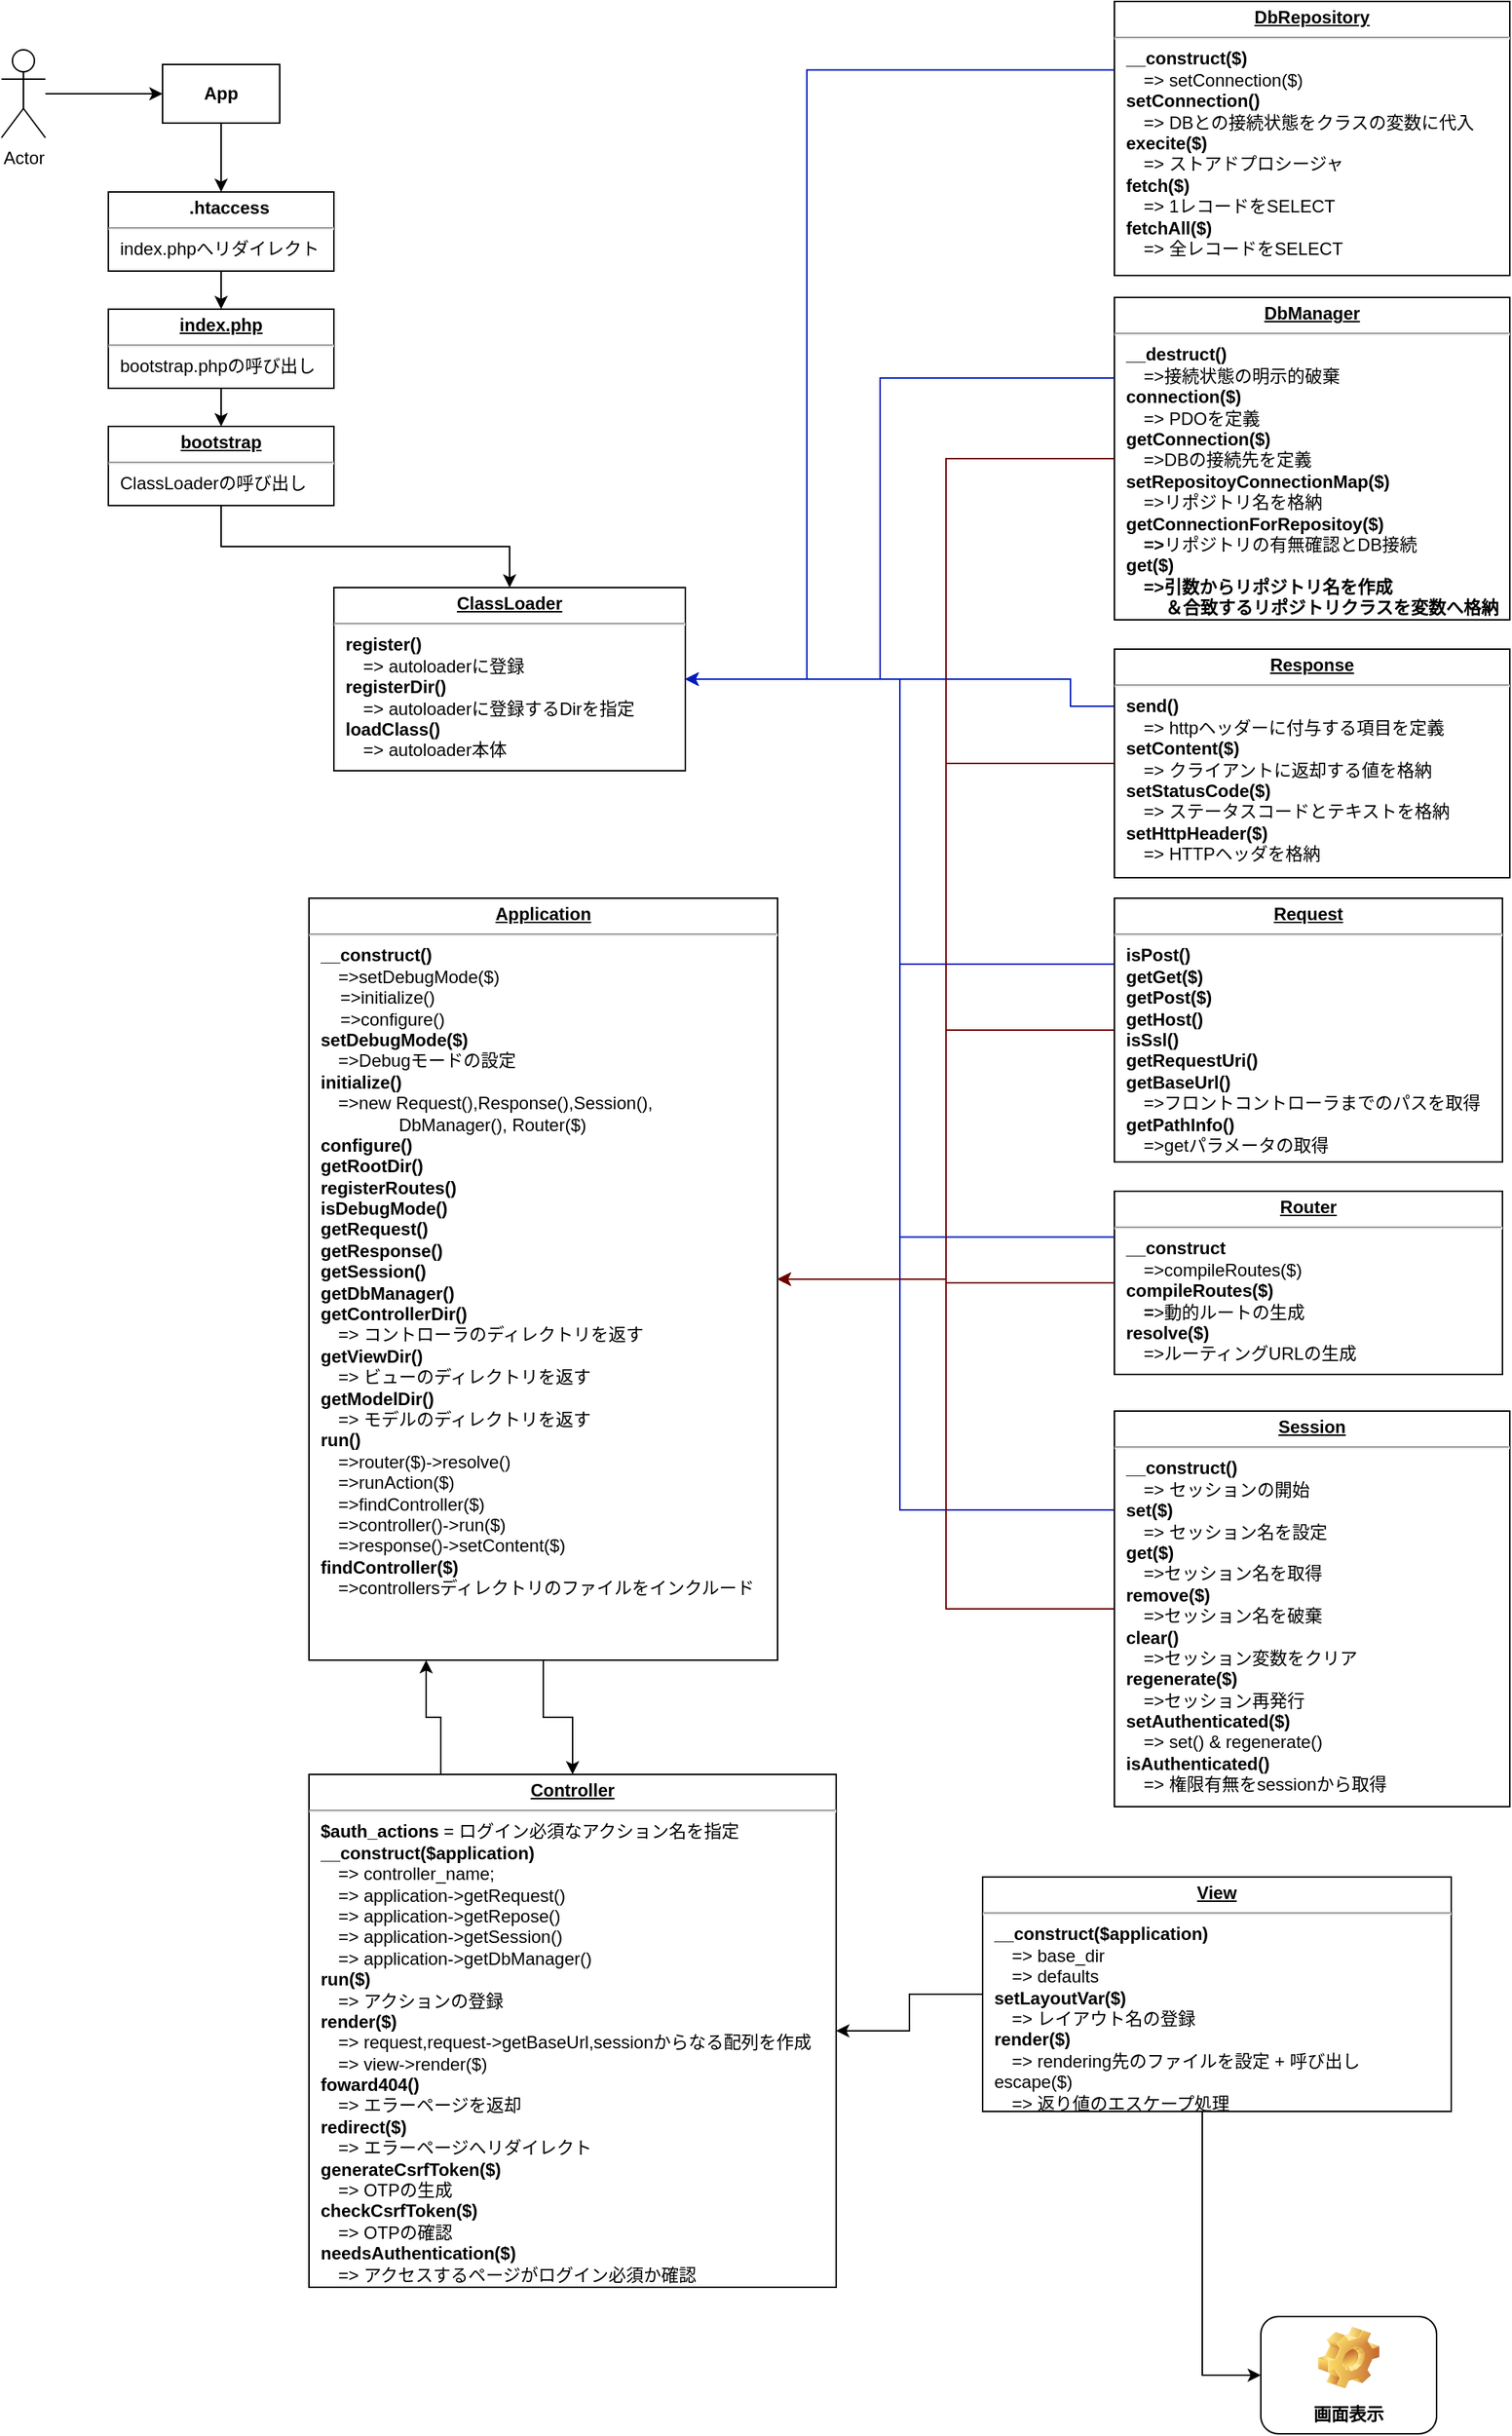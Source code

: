 <mxfile version="14.4.4" type="github">
  <diagram name="Page-1" id="a7904f86-f2b4-8e86-fa97-74104820619b">
    <mxGraphModel dx="1211" dy="517" grid="1" gridSize="10" guides="1" tooltips="1" connect="1" arrows="1" fold="1" page="1" pageScale="1" pageWidth="1100" pageHeight="850" background="#ffffff" math="0" shadow="0">
      <root>
        <mxCell id="0" />
        <mxCell id="1" parent="0" />
        <mxCell id="24794b860abc3c2d-1" value="&lt;p style=&quot;margin: 0px ; margin-top: 4px ; text-align: center ; text-decoration: underline&quot;&gt;&lt;b&gt;ClassLoader&lt;/b&gt;&lt;/p&gt;&lt;hr&gt;&lt;p style=&quot;margin: 0px ; margin-left: 8px&quot;&gt;&lt;b&gt;register()&lt;/b&gt;&lt;/p&gt;&lt;p style=&quot;margin: 0px ; margin-left: 8px&quot;&gt;　=&amp;gt; autoloaderに登録&lt;b&gt;&lt;br&gt;&lt;/b&gt;&lt;/p&gt;&lt;p style=&quot;margin: 0px ; margin-left: 8px&quot;&gt;&lt;b&gt;registerDir()&lt;/b&gt;&lt;/p&gt;&lt;p style=&quot;margin: 0px ; margin-left: 8px&quot;&gt;　=&amp;gt; autoloaderに登録するDirを指定&lt;b&gt;&lt;br&gt;&lt;/b&gt;&lt;/p&gt;&lt;p style=&quot;margin: 0px ; margin-left: 8px&quot;&gt;&lt;b&gt;loadClass()&lt;/b&gt;&lt;/p&gt;&lt;p style=&quot;margin: 0px ; margin-left: 8px&quot;&gt;　=&amp;gt; autoloader本体&lt;/p&gt;" style="verticalAlign=top;align=left;overflow=fill;fontSize=12;fontFamily=Helvetica;html=1;rounded=0;shadow=0;comic=0;labelBackgroundColor=none;strokeWidth=1" parent="1" vertex="1">
          <mxGeometry x="257" y="400" width="240" height="125" as="geometry" />
        </mxCell>
        <mxCell id="xoFM04C7dtVieeY3DU23-15" style="edgeStyle=orthogonalEdgeStyle;rounded=0;orthogonalLoop=1;jettySize=auto;html=1;exitX=0.5;exitY=1;exitDx=0;exitDy=0;entryX=0.5;entryY=0;entryDx=0;entryDy=0;" parent="1" source="xoFM04C7dtVieeY3DU23-2" target="24794b860abc3c2d-1" edge="1">
          <mxGeometry relative="1" as="geometry" />
        </mxCell>
        <mxCell id="xoFM04C7dtVieeY3DU23-2" value="&lt;p style=&quot;margin: 0px ; margin-top: 4px ; text-align: center ; text-decoration: underline&quot;&gt;&lt;b&gt;bootstrap&lt;/b&gt;&lt;/p&gt;&lt;hr&gt;&lt;p style=&quot;margin: 0px ; margin-left: 8px&quot;&gt;ClassLoaderの呼び出し&lt;br&gt;&lt;/p&gt;&lt;p style=&quot;margin: 0px ; margin-left: 8px&quot;&gt;&lt;br&gt;&lt;/p&gt;" style="verticalAlign=top;align=left;overflow=fill;fontSize=12;fontFamily=Helvetica;html=1;rounded=0;shadow=0;comic=0;labelBackgroundColor=none;strokeWidth=1" parent="1" vertex="1">
          <mxGeometry x="103" y="290" width="154" height="54" as="geometry" />
        </mxCell>
        <mxCell id="xoFM04C7dtVieeY3DU23-14" style="edgeStyle=orthogonalEdgeStyle;rounded=0;orthogonalLoop=1;jettySize=auto;html=1;exitX=0.5;exitY=1;exitDx=0;exitDy=0;" parent="1" source="xoFM04C7dtVieeY3DU23-4" target="xoFM04C7dtVieeY3DU23-2" edge="1">
          <mxGeometry relative="1" as="geometry" />
        </mxCell>
        <mxCell id="xoFM04C7dtVieeY3DU23-4" value="&lt;p style=&quot;margin: 0px ; margin-top: 4px ; text-align: center ; text-decoration: underline&quot;&gt;&lt;b&gt;index.php&lt;/b&gt;&lt;/p&gt;&lt;hr&gt;&lt;p style=&quot;margin: 0px ; margin-left: 8px&quot;&gt;bootstrap.phpの呼び出し&lt;br&gt;&lt;/p&gt;&lt;p style=&quot;margin: 0px ; margin-left: 8px&quot;&gt;&lt;br&gt;&lt;/p&gt;" style="verticalAlign=top;align=left;overflow=fill;fontSize=12;fontFamily=Helvetica;html=1;rounded=0;shadow=0;comic=0;labelBackgroundColor=none;strokeWidth=1" parent="1" vertex="1">
          <mxGeometry x="103" y="210" width="154" height="54" as="geometry" />
        </mxCell>
        <mxCell id="xoFM04C7dtVieeY3DU23-8" style="edgeStyle=orthogonalEdgeStyle;rounded=0;orthogonalLoop=1;jettySize=auto;html=1;entryX=0;entryY=0.5;entryDx=0;entryDy=0;" parent="1" source="xoFM04C7dtVieeY3DU23-5" target="xoFM04C7dtVieeY3DU23-7" edge="1">
          <mxGeometry relative="1" as="geometry" />
        </mxCell>
        <mxCell id="xoFM04C7dtVieeY3DU23-5" value="Actor" style="shape=umlActor;verticalLabelPosition=bottom;verticalAlign=top;html=1;outlineConnect=0;" parent="1" vertex="1">
          <mxGeometry x="30" y="33" width="30" height="60" as="geometry" />
        </mxCell>
        <mxCell id="xoFM04C7dtVieeY3DU23-10" style="edgeStyle=orthogonalEdgeStyle;rounded=0;orthogonalLoop=1;jettySize=auto;html=1;exitX=0.5;exitY=1;exitDx=0;exitDy=0;" parent="1" source="xoFM04C7dtVieeY3DU23-7" target="xoFM04C7dtVieeY3DU23-9" edge="1">
          <mxGeometry relative="1" as="geometry" />
        </mxCell>
        <mxCell id="xoFM04C7dtVieeY3DU23-7" value="App" style="rounded=0;whiteSpace=wrap;html=1;align=center;fontStyle=1" parent="1" vertex="1">
          <mxGeometry x="140" y="43" width="80" height="40" as="geometry" />
        </mxCell>
        <mxCell id="xoFM04C7dtVieeY3DU23-13" style="edgeStyle=orthogonalEdgeStyle;rounded=0;orthogonalLoop=1;jettySize=auto;html=1;exitX=0.5;exitY=1;exitDx=0;exitDy=0;entryX=0.5;entryY=0;entryDx=0;entryDy=0;" parent="1" source="xoFM04C7dtVieeY3DU23-9" target="xoFM04C7dtVieeY3DU23-4" edge="1">
          <mxGeometry relative="1" as="geometry" />
        </mxCell>
        <mxCell id="xoFM04C7dtVieeY3DU23-9" value="&lt;p style=&quot;margin: 0px ; margin-top: 4px ; text-align: center ; text-decoration: underline&quot;&gt;&lt;/p&gt;&lt;p style=&quot;text-align: center ; margin: 0px 0px 0px 8px&quot;&gt;&lt;b&gt;&amp;nbsp;.htaccess&lt;/b&gt;&lt;/p&gt;&lt;hr&gt;&lt;p style=&quot;margin: 0px ; margin-left: 8px&quot;&gt;index.phpへリダイレクト&lt;/p&gt;" style="verticalAlign=top;align=left;overflow=fill;fontSize=12;fontFamily=Helvetica;html=1;rounded=0;shadow=0;comic=0;labelBackgroundColor=none;strokeWidth=1" parent="1" vertex="1">
          <mxGeometry x="103" y="130" width="154" height="54" as="geometry" />
        </mxCell>
        <mxCell id="8G2PX4QyHmcsAktgX3Bo-18" style="edgeStyle=orthogonalEdgeStyle;rounded=0;orthogonalLoop=1;jettySize=auto;html=1;exitX=0;exitY=0.25;exitDx=0;exitDy=0;entryX=1;entryY=0.5;entryDx=0;entryDy=0;fillColor=#0050ef;strokeColor=#001DBC;" edge="1" parent="1" source="xoFM04C7dtVieeY3DU23-16" target="24794b860abc3c2d-1">
          <mxGeometry relative="1" as="geometry" />
        </mxCell>
        <mxCell id="8G2PX4QyHmcsAktgX3Bo-24" style="edgeStyle=orthogonalEdgeStyle;rounded=0;orthogonalLoop=1;jettySize=auto;html=1;exitX=0;exitY=0.5;exitDx=0;exitDy=0;fillColor=#a20025;strokeColor=#6F0000;" edge="1" parent="1" source="xoFM04C7dtVieeY3DU23-16" target="8G2PX4QyHmcsAktgX3Bo-12">
          <mxGeometry relative="1" as="geometry" />
        </mxCell>
        <mxCell id="xoFM04C7dtVieeY3DU23-16" value="&lt;p style=&quot;margin: 0px ; margin-top: 4px ; text-align: center ; text-decoration: underline&quot;&gt;&lt;b&gt;Request&lt;/b&gt;&lt;/p&gt;&lt;hr&gt;&lt;p style=&quot;margin: 0px ; margin-left: 8px&quot;&gt;&lt;b&gt;isPost()&lt;/b&gt;&lt;/p&gt;&lt;p style=&quot;margin: 0px ; margin-left: 8px&quot;&gt;&lt;b&gt;getGet($)&lt;/b&gt;&lt;/p&gt;&lt;p style=&quot;margin: 0px ; margin-left: 8px&quot;&gt;&lt;b&gt;getPost($)&lt;/b&gt;&lt;/p&gt;&lt;p style=&quot;margin: 0px ; margin-left: 8px&quot;&gt;&lt;b&gt;getHost()&lt;/b&gt;&lt;/p&gt;&lt;p style=&quot;margin: 0px ; margin-left: 8px&quot;&gt;&lt;b&gt;isSsl()&lt;/b&gt;&lt;/p&gt;&lt;p style=&quot;margin: 0px ; margin-left: 8px&quot;&gt;&lt;b&gt;getRequestUri()&lt;/b&gt;&lt;/p&gt;&lt;p style=&quot;margin: 0px ; margin-left: 8px&quot;&gt;&lt;b&gt;getBaseUrl()&lt;/b&gt;&lt;/p&gt;&lt;p style=&quot;margin: 0px ; margin-left: 8px&quot;&gt;　=&amp;gt;フロントコントローラまでのパスを取得&lt;/p&gt;&lt;p style=&quot;margin: 0px ; margin-left: 8px&quot;&gt;&lt;b&gt;getPathInfo()&lt;/b&gt;&lt;/p&gt;&lt;p style=&quot;margin: 0px ; margin-left: 8px&quot;&gt;&lt;b&gt;　&lt;/b&gt;=&amp;gt;getパラメータの取得&lt;/p&gt;" style="verticalAlign=top;align=left;overflow=fill;fontSize=12;fontFamily=Helvetica;html=1;rounded=0;shadow=0;comic=0;labelBackgroundColor=none;strokeWidth=1" parent="1" vertex="1">
          <mxGeometry x="790" y="612" width="265" height="180" as="geometry" />
        </mxCell>
        <mxCell id="8G2PX4QyHmcsAktgX3Bo-19" style="edgeStyle=orthogonalEdgeStyle;rounded=0;orthogonalLoop=1;jettySize=auto;html=1;exitX=0;exitY=0.25;exitDx=0;exitDy=0;entryX=1;entryY=0.5;entryDx=0;entryDy=0;fillColor=#0050ef;strokeColor=#001DBC;" edge="1" parent="1" source="xoFM04C7dtVieeY3DU23-17" target="24794b860abc3c2d-1">
          <mxGeometry relative="1" as="geometry" />
        </mxCell>
        <mxCell id="8G2PX4QyHmcsAktgX3Bo-25" style="edgeStyle=orthogonalEdgeStyle;rounded=0;orthogonalLoop=1;jettySize=auto;html=1;exitX=0;exitY=0.5;exitDx=0;exitDy=0;fillColor=#a20025;strokeColor=#6F0000;" edge="1" parent="1" source="xoFM04C7dtVieeY3DU23-17" target="8G2PX4QyHmcsAktgX3Bo-12">
          <mxGeometry relative="1" as="geometry" />
        </mxCell>
        <mxCell id="xoFM04C7dtVieeY3DU23-17" value="&lt;p style=&quot;margin: 0px ; margin-top: 4px ; text-align: center ; text-decoration: underline&quot;&gt;&lt;b&gt;Router&lt;/b&gt;&lt;/p&gt;&lt;hr&gt;&lt;p style=&quot;margin: 0px ; margin-left: 8px&quot;&gt;&lt;b&gt;__construct&lt;/b&gt;&lt;/p&gt;&lt;p style=&quot;margin: 0px ; margin-left: 8px&quot;&gt;&lt;b&gt;　&lt;/b&gt;=&amp;gt;compileRoutes($)&lt;/p&gt;&lt;p style=&quot;margin: 0px ; margin-left: 8px&quot;&gt;&lt;b&gt;compileRoutes($)&lt;/b&gt;&lt;/p&gt;&lt;p style=&quot;margin: 0px ; margin-left: 8px&quot;&gt;&lt;b&gt;　=&lt;/b&gt;&amp;gt;動的ルートの生成&lt;/p&gt;&lt;p style=&quot;margin: 0px ; margin-left: 8px&quot;&gt;&lt;b&gt;resolve($)&lt;/b&gt;&lt;/p&gt;&lt;p style=&quot;margin: 0px ; margin-left: 8px&quot;&gt;&lt;b&gt;　&lt;/b&gt;=&amp;gt;ルーティングURLの生成&lt;/p&gt;" style="verticalAlign=top;align=left;overflow=fill;fontSize=12;fontFamily=Helvetica;html=1;rounded=0;shadow=0;comic=0;labelBackgroundColor=none;strokeWidth=1" parent="1" vertex="1">
          <mxGeometry x="790" y="812" width="265" height="125" as="geometry" />
        </mxCell>
        <mxCell id="8G2PX4QyHmcsAktgX3Bo-17" style="edgeStyle=orthogonalEdgeStyle;rounded=0;orthogonalLoop=1;jettySize=auto;html=1;exitX=0;exitY=0.25;exitDx=0;exitDy=0;entryX=1;entryY=0.5;entryDx=0;entryDy=0;fillColor=#0050ef;strokeColor=#001DBC;" edge="1" parent="1" source="xoFM04C7dtVieeY3DU23-18" target="24794b860abc3c2d-1">
          <mxGeometry relative="1" as="geometry">
            <Array as="points">
              <mxPoint x="760" y="481" />
              <mxPoint x="760" y="462" />
            </Array>
          </mxGeometry>
        </mxCell>
        <mxCell id="8G2PX4QyHmcsAktgX3Bo-22" style="edgeStyle=orthogonalEdgeStyle;rounded=0;orthogonalLoop=1;jettySize=auto;html=1;exitX=0;exitY=0.5;exitDx=0;exitDy=0;entryX=1;entryY=0.5;entryDx=0;entryDy=0;fillColor=#a20025;strokeColor=#6F0000;" edge="1" parent="1" source="xoFM04C7dtVieeY3DU23-18" target="8G2PX4QyHmcsAktgX3Bo-12">
          <mxGeometry relative="1" as="geometry" />
        </mxCell>
        <mxCell id="xoFM04C7dtVieeY3DU23-18" value="&lt;p style=&quot;margin: 0px ; margin-top: 4px ; text-align: center ; text-decoration: underline&quot;&gt;&lt;b&gt;Response&lt;/b&gt;&lt;/p&gt;&lt;hr&gt;&lt;p style=&quot;margin: 0px ; margin-left: 8px&quot;&gt;&lt;b&gt;send()&lt;/b&gt;&lt;/p&gt;&lt;p style=&quot;margin: 0px ; margin-left: 8px&quot;&gt;&lt;b&gt;　&lt;/b&gt;=&amp;gt; httpヘッダーに付与する項目を定義&lt;/p&gt;&lt;p style=&quot;margin: 0px ; margin-left: 8px&quot;&gt;&lt;b&gt;setContent($)&lt;/b&gt;&lt;/p&gt;&lt;p style=&quot;margin: 0px ; margin-left: 8px&quot;&gt;&lt;b&gt;　&lt;/b&gt;=&amp;gt; クライアントに返却する値を格納&lt;/p&gt;&lt;p style=&quot;margin: 0px ; margin-left: 8px&quot;&gt;&lt;b&gt;setStatusCode($)&lt;/b&gt;&lt;/p&gt;&lt;p style=&quot;margin: 0px ; margin-left: 8px&quot;&gt;&lt;b&gt;　&lt;/b&gt;=&amp;gt; ステータスコードとテキストを格納&lt;/p&gt;&lt;p style=&quot;margin: 0px ; margin-left: 8px&quot;&gt;&lt;b&gt;setHttpHeader($)&lt;/b&gt;&lt;/p&gt;&lt;p style=&quot;margin: 0px ; margin-left: 8px&quot;&gt;&lt;b&gt;　&lt;/b&gt;=&amp;gt; HTTPヘッダを格納&lt;/p&gt;" style="verticalAlign=top;align=left;overflow=fill;fontSize=12;fontFamily=Helvetica;html=1;rounded=0;shadow=0;comic=0;labelBackgroundColor=none;strokeWidth=1" parent="1" vertex="1">
          <mxGeometry x="790" y="442" width="270" height="156" as="geometry" />
        </mxCell>
        <mxCell id="8G2PX4QyHmcsAktgX3Bo-16" style="edgeStyle=orthogonalEdgeStyle;rounded=0;orthogonalLoop=1;jettySize=auto;html=1;exitX=0;exitY=0.25;exitDx=0;exitDy=0;entryX=1;entryY=0.5;entryDx=0;entryDy=0;fillColor=#0050ef;strokeColor=#001DBC;" edge="1" parent="1" source="8G2PX4QyHmcsAktgX3Bo-1" target="24794b860abc3c2d-1">
          <mxGeometry relative="1" as="geometry">
            <Array as="points">
              <mxPoint x="630" y="257" />
              <mxPoint x="630" y="463" />
            </Array>
          </mxGeometry>
        </mxCell>
        <mxCell id="8G2PX4QyHmcsAktgX3Bo-28" style="edgeStyle=orthogonalEdgeStyle;rounded=0;orthogonalLoop=1;jettySize=auto;html=1;entryX=1;entryY=0.5;entryDx=0;entryDy=0;fillColor=#a20025;strokeColor=#6F0000;" edge="1" parent="1" source="8G2PX4QyHmcsAktgX3Bo-1" target="8G2PX4QyHmcsAktgX3Bo-12">
          <mxGeometry relative="1" as="geometry" />
        </mxCell>
        <mxCell id="8G2PX4QyHmcsAktgX3Bo-1" value="&lt;p style=&quot;margin: 0px ; margin-top: 4px ; text-align: center ; text-decoration: underline&quot;&gt;&lt;b&gt;DbManager&lt;/b&gt;&lt;/p&gt;&lt;hr&gt;&lt;p style=&quot;margin: 0px ; margin-left: 8px&quot;&gt;&lt;b&gt;__destruct()&lt;/b&gt;&lt;/p&gt;&lt;p style=&quot;margin: 0px ; margin-left: 8px&quot;&gt;　=&amp;gt;接続状態の明示的破棄&lt;/p&gt;&lt;p style=&quot;margin: 0px ; margin-left: 8px&quot;&gt;&lt;b&gt;connection($)&lt;/b&gt;&lt;/p&gt;&lt;p style=&quot;margin: 0px ; margin-left: 8px&quot;&gt;&lt;b&gt;　&lt;/b&gt;=&amp;gt; PDOを定義&lt;/p&gt;&lt;p style=&quot;margin: 0px ; margin-left: 8px&quot;&gt;&lt;b&gt;getConnection($)&lt;/b&gt;&lt;/p&gt;&lt;p style=&quot;margin: 0px ; margin-left: 8px&quot;&gt;&lt;b&gt;　&lt;/b&gt;=&amp;gt;DBの接続先を定義&lt;/p&gt;&lt;p style=&quot;margin: 0px ; margin-left: 8px&quot;&gt;&lt;b&gt;setRepositoyConnectionMap($)&lt;/b&gt;&lt;/p&gt;&lt;p style=&quot;margin: 0px ; margin-left: 8px&quot;&gt;&lt;b&gt;　&lt;/b&gt;=&amp;gt;リポジトリ名を格納&lt;/p&gt;&lt;p style=&quot;margin: 0px ; margin-left: 8px&quot;&gt;&lt;b&gt;getConnectionForRepositoy($)&lt;/b&gt;&lt;/p&gt;&lt;p style=&quot;margin: 0px ; margin-left: 8px&quot;&gt;&lt;b&gt;　=&amp;gt;&lt;/b&gt;リポジトリの有無確認とDB接続&lt;/p&gt;&lt;p style=&quot;margin: 0px ; margin-left: 8px&quot;&gt;&lt;b&gt;get($)&lt;/b&gt;&lt;/p&gt;&lt;p style=&quot;margin: 0px ; margin-left: 8px&quot;&gt;&lt;b&gt;　=&amp;gt;引数からリポジトリ名を作成&lt;/b&gt;&lt;/p&gt;&lt;p style=&quot;margin: 0px ; margin-left: 8px&quot;&gt;&lt;b&gt;&amp;nbsp; &amp;nbsp; &amp;nbsp; &amp;nbsp; ＆合致するリポジトリクラスを変数へ格納&lt;/b&gt;&lt;/p&gt;" style="verticalAlign=top;align=left;overflow=fill;fontSize=12;fontFamily=Helvetica;html=1;rounded=0;shadow=0;comic=0;labelBackgroundColor=none;strokeWidth=1" vertex="1" parent="1">
          <mxGeometry x="790" y="202" width="270" height="220" as="geometry" />
        </mxCell>
        <mxCell id="8G2PX4QyHmcsAktgX3Bo-14" style="edgeStyle=orthogonalEdgeStyle;rounded=0;orthogonalLoop=1;jettySize=auto;html=1;exitX=0;exitY=0.25;exitDx=0;exitDy=0;entryX=1;entryY=0.5;entryDx=0;entryDy=0;fillColor=#0050ef;strokeColor=#001DBC;" edge="1" parent="1" source="8G2PX4QyHmcsAktgX3Bo-4" target="24794b860abc3c2d-1">
          <mxGeometry relative="1" as="geometry">
            <Array as="points">
              <mxPoint x="580" y="47" />
              <mxPoint x="580" y="463" />
            </Array>
          </mxGeometry>
        </mxCell>
        <mxCell id="8G2PX4QyHmcsAktgX3Bo-4" value="&lt;p style=&quot;margin: 0px ; margin-top: 4px ; text-align: center ; text-decoration: underline&quot;&gt;&lt;b&gt;DbRepository&lt;/b&gt;&lt;/p&gt;&lt;hr&gt;&lt;p style=&quot;margin: 0px ; margin-left: 8px&quot;&gt;&lt;b&gt;__construct($)&lt;/b&gt;&lt;/p&gt;&lt;p style=&quot;margin: 0px ; margin-left: 8px&quot;&gt;　=&amp;gt; setConnection($)&lt;/p&gt;&lt;p style=&quot;margin: 0px ; margin-left: 8px&quot;&gt;&lt;b&gt;setConnection()&lt;/b&gt;&lt;/p&gt;&lt;p style=&quot;margin: 0px ; margin-left: 8px&quot;&gt;　=&amp;gt; DBとの接続状態をクラスの変数に代入&lt;/p&gt;&lt;p style=&quot;margin: 0px ; margin-left: 8px&quot;&gt;&lt;b&gt;execite($)&lt;/b&gt;&lt;/p&gt;&lt;p style=&quot;margin: 0px ; margin-left: 8px&quot;&gt;　=&amp;gt; ストアドプロシージャ&lt;/p&gt;&lt;p style=&quot;margin: 0px ; margin-left: 8px&quot;&gt;&lt;b&gt;fetch($)&lt;/b&gt;&lt;/p&gt;&lt;p style=&quot;margin: 0px ; margin-left: 8px&quot;&gt;　=&amp;gt; 1レコードをSELECT&lt;/p&gt;&lt;p style=&quot;margin: 0px ; margin-left: 8px&quot;&gt;&lt;b&gt;fetchAll($)&lt;/b&gt;&lt;/p&gt;&lt;p style=&quot;margin: 0px ; margin-left: 8px&quot;&gt;　=&amp;gt; 全レコードをSELECT&lt;/p&gt;&lt;p style=&quot;margin: 0px ; margin-left: 8px&quot;&gt;&lt;br&gt;&lt;/p&gt;" style="verticalAlign=top;align=left;overflow=fill;fontSize=12;fontFamily=Helvetica;html=1;rounded=0;shadow=0;comic=0;labelBackgroundColor=none;strokeWidth=1" vertex="1" parent="1">
          <mxGeometry x="790" width="270" height="187" as="geometry" />
        </mxCell>
        <mxCell id="8G2PX4QyHmcsAktgX3Bo-21" style="edgeStyle=orthogonalEdgeStyle;rounded=0;orthogonalLoop=1;jettySize=auto;html=1;exitX=0;exitY=0.25;exitDx=0;exitDy=0;entryX=1;entryY=0.5;entryDx=0;entryDy=0;fillColor=#0050ef;strokeColor=#001DBC;" edge="1" parent="1" source="8G2PX4QyHmcsAktgX3Bo-11" target="24794b860abc3c2d-1">
          <mxGeometry relative="1" as="geometry" />
        </mxCell>
        <mxCell id="8G2PX4QyHmcsAktgX3Bo-26" style="edgeStyle=orthogonalEdgeStyle;rounded=0;orthogonalLoop=1;jettySize=auto;html=1;exitX=0;exitY=0.5;exitDx=0;exitDy=0;fillColor=#a20025;strokeColor=#6F0000;" edge="1" parent="1" source="8G2PX4QyHmcsAktgX3Bo-11" target="8G2PX4QyHmcsAktgX3Bo-12">
          <mxGeometry relative="1" as="geometry" />
        </mxCell>
        <mxCell id="8G2PX4QyHmcsAktgX3Bo-11" value="&lt;p style=&quot;margin: 0px ; margin-top: 4px ; text-align: center ; text-decoration: underline&quot;&gt;&lt;b&gt;Session&lt;/b&gt;&lt;/p&gt;&lt;hr&gt;&lt;p style=&quot;margin: 0px ; margin-left: 8px&quot;&gt;&lt;b&gt;__construct()&lt;/b&gt;&lt;/p&gt;&lt;p style=&quot;margin: 0px ; margin-left: 8px&quot;&gt;&lt;b&gt;　&lt;/b&gt;=&amp;gt; セッションの開始&lt;/p&gt;&lt;p style=&quot;margin: 0px ; margin-left: 8px&quot;&gt;&lt;b&gt;set($)&lt;/b&gt;&lt;/p&gt;&lt;p style=&quot;margin: 0px ; margin-left: 8px&quot;&gt;&lt;b&gt;　&lt;/b&gt;=&amp;gt; セッション名を設定&lt;/p&gt;&lt;p style=&quot;margin: 0px ; margin-left: 8px&quot;&gt;&lt;b&gt;get($)&lt;/b&gt;&lt;/p&gt;&lt;p style=&quot;margin: 0px ; margin-left: 8px&quot;&gt;&lt;b&gt;　&lt;/b&gt;=&amp;gt;セッション名を取得&lt;/p&gt;&lt;p style=&quot;margin: 0px ; margin-left: 8px&quot;&gt;&lt;b&gt;remove($)&lt;/b&gt;&lt;/p&gt;&lt;p style=&quot;margin: 0px ; margin-left: 8px&quot;&gt;　=&amp;gt;セッション名を破棄&lt;/p&gt;&lt;p style=&quot;margin: 0px ; margin-left: 8px&quot;&gt;&lt;b&gt;clear()&lt;/b&gt;&lt;/p&gt;&lt;p style=&quot;margin: 0px ; margin-left: 8px&quot;&gt;&lt;b&gt;　&lt;/b&gt;=&amp;gt;セッション変数をクリア&lt;/p&gt;&lt;p style=&quot;margin: 0px ; margin-left: 8px&quot;&gt;&lt;b&gt;regenerate($)&lt;/b&gt;&lt;/p&gt;&lt;p style=&quot;margin: 0px ; margin-left: 8px&quot;&gt;&lt;b&gt;　&lt;/b&gt;=&amp;gt;セッション再発行&lt;/p&gt;&lt;p style=&quot;margin: 0px ; margin-left: 8px&quot;&gt;&lt;b&gt;setAuthenticated($)&lt;/b&gt;&lt;/p&gt;&lt;p style=&quot;margin: 0px ; margin-left: 8px&quot;&gt;&lt;b&gt;　&lt;/b&gt;=&amp;gt; set() &amp;amp; regenerate()&lt;/p&gt;&lt;p style=&quot;margin: 0px ; margin-left: 8px&quot;&gt;&lt;b&gt;isAuthenticated()&lt;/b&gt;&lt;/p&gt;&lt;p style=&quot;margin: 0px ; margin-left: 8px&quot;&gt;&lt;b&gt;　&lt;/b&gt;=&amp;gt; 権限有無をsessionから取得&lt;/p&gt;" style="verticalAlign=top;align=left;overflow=fill;fontSize=12;fontFamily=Helvetica;html=1;rounded=0;shadow=0;comic=0;labelBackgroundColor=none;strokeWidth=1" vertex="1" parent="1">
          <mxGeometry x="790" y="962" width="270" height="270" as="geometry" />
        </mxCell>
        <mxCell id="8G2PX4QyHmcsAktgX3Bo-31" style="edgeStyle=orthogonalEdgeStyle;rounded=0;orthogonalLoop=1;jettySize=auto;html=1;" edge="1" parent="1" source="8G2PX4QyHmcsAktgX3Bo-12" target="8G2PX4QyHmcsAktgX3Bo-27">
          <mxGeometry relative="1" as="geometry">
            <mxPoint x="400" y="1200" as="targetPoint" />
          </mxGeometry>
        </mxCell>
        <mxCell id="8G2PX4QyHmcsAktgX3Bo-12" value="&lt;p style=&quot;margin: 0px ; margin-top: 4px ; text-align: center ; text-decoration: underline&quot;&gt;&lt;b&gt;Application&lt;/b&gt;&lt;/p&gt;&lt;hr&gt;&lt;p style=&quot;margin: 0px ; margin-left: 8px&quot;&gt;&lt;b&gt;__construct()&lt;/b&gt;&lt;/p&gt;&lt;p style=&quot;margin: 0px ; margin-left: 8px&quot;&gt;　=&amp;gt;setDebugMode($)&lt;/p&gt;&lt;p style=&quot;margin: 0px ; margin-left: 8px&quot;&gt;&amp;nbsp; &amp;nbsp; =&amp;gt;initialize()&lt;/p&gt;&lt;p style=&quot;margin: 0px ; margin-left: 8px&quot;&gt;&amp;nbsp; &amp;nbsp; =&amp;gt;configure()&lt;/p&gt;&lt;p style=&quot;margin: 0px ; margin-left: 8px&quot;&gt;&lt;b&gt;setDebugMode($)&lt;/b&gt;&lt;/p&gt;&lt;p style=&quot;margin: 0px ; margin-left: 8px&quot;&gt;&lt;b&gt;　&lt;/b&gt;=&amp;gt;Debugモードの設定&lt;/p&gt;&lt;p style=&quot;margin: 0px ; margin-left: 8px&quot;&gt;&lt;b&gt;initialize()&lt;/b&gt;&lt;/p&gt;&lt;p style=&quot;margin: 0px ; margin-left: 8px&quot;&gt;　=&amp;gt;new Request(),Response(),Session(),&lt;/p&gt;&lt;p style=&quot;margin: 0px ; margin-left: 8px&quot;&gt;&amp;nbsp; &amp;nbsp; &amp;nbsp; &amp;nbsp; &amp;nbsp; &amp;nbsp; &amp;nbsp; &amp;nbsp; DbManager(), Router($)&lt;/p&gt;&lt;p style=&quot;margin: 0px ; margin-left: 8px&quot;&gt;&lt;b&gt;configure()&lt;/b&gt;&lt;/p&gt;&lt;p style=&quot;margin: 0px ; margin-left: 8px&quot;&gt;&lt;b&gt;getRootDir()&lt;/b&gt;&lt;/p&gt;&lt;p style=&quot;margin: 0px ; margin-left: 8px&quot;&gt;&lt;b&gt;registerRoutes()&lt;/b&gt;&lt;/p&gt;&lt;p style=&quot;margin: 0px ; margin-left: 8px&quot;&gt;&lt;b&gt;isDebugMode()&lt;/b&gt;&lt;/p&gt;&lt;p style=&quot;margin: 0px ; margin-left: 8px&quot;&gt;&lt;b&gt;getRequest()&lt;/b&gt;&lt;/p&gt;&lt;p style=&quot;margin: 0px ; margin-left: 8px&quot;&gt;&lt;b&gt;getResponse()&lt;/b&gt;&lt;/p&gt;&lt;p style=&quot;margin: 0px ; margin-left: 8px&quot;&gt;&lt;b&gt;getSession()&lt;/b&gt;&lt;/p&gt;&lt;p style=&quot;margin: 0px ; margin-left: 8px&quot;&gt;&lt;b&gt;getDbManager()&lt;/b&gt;&lt;/p&gt;&lt;p style=&quot;margin: 0px ; margin-left: 8px&quot;&gt;&lt;b&gt;getControllerDir()&lt;/b&gt;&lt;/p&gt;&lt;p style=&quot;margin: 0px ; margin-left: 8px&quot;&gt;&lt;b&gt;　&lt;/b&gt;=&amp;gt; コントローラのディレクトリを返す&lt;/p&gt;&lt;p style=&quot;margin: 0px ; margin-left: 8px&quot;&gt;&lt;b&gt;getViewDir()&lt;/b&gt;&lt;/p&gt;&lt;p style=&quot;margin: 0px ; margin-left: 8px&quot;&gt;&lt;b&gt;　&lt;/b&gt;=&amp;gt; ビューのディレクトリを返す&lt;/p&gt;&lt;p style=&quot;margin: 0px ; margin-left: 8px&quot;&gt;&lt;b&gt;getModelDir()&lt;/b&gt;&lt;/p&gt;&lt;p style=&quot;margin: 0px ; margin-left: 8px&quot;&gt;　=&amp;gt; モデルのディレクトリを返す&lt;/p&gt;&lt;p style=&quot;margin: 0px ; margin-left: 8px&quot;&gt;&lt;b&gt;run()&lt;/b&gt;&lt;/p&gt;&lt;p style=&quot;margin: 0px ; margin-left: 8px&quot;&gt;　=&amp;gt;router($)-&amp;gt;resolve()&lt;/p&gt;&lt;p style=&quot;margin: 0px ; margin-left: 8px&quot;&gt;　=&amp;gt;runAction($)&lt;/p&gt;&lt;p style=&quot;margin: 0px ; margin-left: 8px&quot;&gt;　=&amp;gt;findController($)&lt;/p&gt;&lt;p style=&quot;margin: 0px ; margin-left: 8px&quot;&gt;　=&amp;gt;controller()-&amp;gt;run($)&lt;/p&gt;&lt;p style=&quot;margin: 0px ; margin-left: 8px&quot;&gt;　=&amp;gt;response()-&amp;gt;setContent($)&lt;/p&gt;&lt;p style=&quot;margin: 0px ; margin-left: 8px&quot;&gt;&lt;b&gt;findController($)&lt;/b&gt;&lt;/p&gt;&lt;p style=&quot;margin: 0px ; margin-left: 8px&quot;&gt;&lt;b&gt;　&lt;/b&gt;=&amp;gt;controllersディレクトリのファイルをインクルード&lt;/p&gt;" style="verticalAlign=top;align=left;overflow=fill;fontSize=12;fontFamily=Helvetica;html=1;rounded=0;shadow=0;comic=0;labelBackgroundColor=none;strokeWidth=1" vertex="1" parent="1">
          <mxGeometry x="240" y="612" width="320" height="520" as="geometry" />
        </mxCell>
        <mxCell id="8G2PX4QyHmcsAktgX3Bo-35" style="edgeStyle=orthogonalEdgeStyle;rounded=0;orthogonalLoop=1;jettySize=auto;html=1;exitX=0.25;exitY=0;exitDx=0;exitDy=0;entryX=0.25;entryY=1;entryDx=0;entryDy=0;" edge="1" parent="1" source="8G2PX4QyHmcsAktgX3Bo-27" target="8G2PX4QyHmcsAktgX3Bo-12">
          <mxGeometry relative="1" as="geometry" />
        </mxCell>
        <mxCell id="8G2PX4QyHmcsAktgX3Bo-38" style="edgeStyle=orthogonalEdgeStyle;rounded=0;orthogonalLoop=1;jettySize=auto;html=1;entryX=0;entryY=0.5;entryDx=0;entryDy=0;" edge="1" parent="1" source="8G2PX4QyHmcsAktgX3Bo-32" target="8G2PX4QyHmcsAktgX3Bo-36">
          <mxGeometry relative="1" as="geometry">
            <Array as="points">
              <mxPoint x="850" y="1620" />
            </Array>
          </mxGeometry>
        </mxCell>
        <mxCell id="8G2PX4QyHmcsAktgX3Bo-27" value="&lt;p style=&quot;margin: 0px ; margin-top: 4px ; text-align: center ; text-decoration: underline&quot;&gt;&lt;b&gt;Controller&lt;/b&gt;&lt;/p&gt;&lt;hr&gt;&lt;p style=&quot;margin: 0px ; margin-left: 8px&quot;&gt;&lt;b&gt;$auth_actions&lt;/b&gt; = ログイン必須なアクション名を指定&lt;b&gt;&lt;br&gt;&lt;/b&gt;&lt;/p&gt;&lt;p style=&quot;margin: 0px ; margin-left: 8px&quot;&gt;&lt;b&gt;__construct($application)&lt;/b&gt;&lt;/p&gt;&lt;p style=&quot;margin: 0px ; margin-left: 8px&quot;&gt;&lt;b&gt;　&lt;/b&gt;=&amp;gt; controller_name;&lt;/p&gt;&lt;p style=&quot;margin: 0px ; margin-left: 8px&quot;&gt;　=&amp;gt; application-&amp;gt;getRequest()&lt;/p&gt;&lt;p style=&quot;margin: 0px ; margin-left: 8px&quot;&gt;　=&amp;gt; application-&amp;gt;getRepose()&lt;/p&gt;&lt;p style=&quot;margin: 0px ; margin-left: 8px&quot;&gt;　=&amp;gt; application-&amp;gt;getSession()&lt;/p&gt;&lt;p style=&quot;margin: 0px ; margin-left: 8px&quot;&gt;　=&amp;gt; application-&amp;gt;getDbManager()&lt;/p&gt;&lt;p style=&quot;margin: 0px ; margin-left: 8px&quot;&gt;&lt;b&gt;run($)&lt;/b&gt;&lt;/p&gt;&lt;p style=&quot;margin: 0px ; margin-left: 8px&quot;&gt;&lt;b&gt;　&lt;/b&gt;=&amp;gt; アクションの登録&lt;/p&gt;&lt;p style=&quot;margin: 0px ; margin-left: 8px&quot;&gt;&lt;b&gt;render($)&lt;/b&gt;&lt;/p&gt;&lt;p style=&quot;margin: 0px ; margin-left: 8px&quot;&gt;　=&amp;gt; request,request-&amp;gt;getBaseUrl,sessionからなる配列を作成&lt;/p&gt;&lt;p style=&quot;margin: 0px ; margin-left: 8px&quot;&gt;　=&amp;gt; view-&amp;gt;render($)&lt;/p&gt;&lt;p style=&quot;margin: 0px ; margin-left: 8px&quot;&gt;&lt;b&gt;foward404()&lt;/b&gt;&lt;/p&gt;&lt;p style=&quot;margin: 0px ; margin-left: 8px&quot;&gt;&lt;b&gt;　&lt;/b&gt;=&amp;gt; エラーページを返却&lt;/p&gt;&lt;p style=&quot;margin: 0px ; margin-left: 8px&quot;&gt;&lt;b&gt;redirect($)&lt;/b&gt;&lt;/p&gt;&lt;p style=&quot;margin: 0px ; margin-left: 8px&quot;&gt;　=&amp;gt; エラーページへリダイレクト&lt;/p&gt;&lt;p style=&quot;margin: 0px ; margin-left: 8px&quot;&gt;&lt;b&gt;generateCsrfToken($)&lt;/b&gt;&lt;/p&gt;&lt;p style=&quot;margin: 0px ; margin-left: 8px&quot;&gt;　=&amp;gt; OTPの生成&lt;/p&gt;&lt;p style=&quot;margin: 0px ; margin-left: 8px&quot;&gt;&lt;b&gt;checkCsrfToken($)&lt;/b&gt;&lt;/p&gt;&lt;p style=&quot;margin: 0px ; margin-left: 8px&quot;&gt;&lt;b&gt;　&lt;/b&gt;=&amp;gt; OTPの確認&lt;/p&gt;&lt;p style=&quot;margin: 0px ; margin-left: 8px&quot;&gt;&lt;b&gt;needsAuthentication($)&lt;/b&gt;&lt;/p&gt;&lt;p style=&quot;margin: 0px ; margin-left: 8px&quot;&gt;&lt;b&gt;　&lt;/b&gt;=&amp;gt; アクセスするページがログイン必須か確認&lt;/p&gt;&lt;span style=&quot;color: rgba(0 , 0 , 0 , 0) ; font-family: monospace ; font-size: 0px&quot;&gt;%3CmxGraphModel%3E%3Croot%3E%3CmxCell%20id%3D%220%22%2F%3E%3CmxCell%20id%3D%221%22%20parent%3D%220%22%2F%3E%3CmxCell%20id%3D%222%22%20value%3D%22%26lt%3Bp%20style%3D%26quot%3Bmargin%3A%200px%20%3B%20margin-top%3A%204px%20%3B%20text-align%3A%20center%20%3B%20text-decoration%3A%20underline%26quot%3B%26gt%3B%26lt%3Bb%26gt%3BView%26lt%3B%2Fb%26gt%3B%26lt%3B%2Fp%26gt%3B%26lt%3Bhr%26gt%3B%26lt%3Bp%20style%3D%26quot%3Bmargin%3A%200px%20%3B%20margin-left%3A%208px%26quot%3B%26gt%3B%26lt%3Bb%26gt%3B__construct(%24application)%26lt%3B%2Fb%26gt%3B%26lt%3B%2Fp%26gt%3B%26lt%3Bp%20style%3D%26quot%3Bmargin%3A%200px%20%3B%20margin-left%3A%208px%26quot%3B%26gt%3B%26lt%3Bb%26gt%3B%E3%80%80%26lt%3B%2Fb%26gt%3B%3D%26amp%3Bgt%3B%20base_dir%26lt%3B%2Fp%26gt%3B%26lt%3Bp%20style%3D%26quot%3Bmargin%3A%200px%20%3B%20margin-left%3A%208px%26quot%3B%26gt%3B%E3%80%80%3D%26amp%3Bgt%3B%20defaults%26lt%3B%2Fp%26gt%3B%26lt%3Bp%20style%3D%26quot%3Bmargin%3A%200px%20%3B%20margin-left%3A%208px%26quot%3B%26gt%3B%26lt%3Bb%26gt%3BsetLayoutVar(%24)%26lt%3B%2Fb%26gt%3B%26lt%3B%2Fp%26gt%3B%26lt%3Bp%20style%3D%26quot%3Bmargin%3A%200px%20%3B%20margin-left%3A%208px%26quot%3B%26gt%3B%26lt%3Bb%26gt%3B%E3%80%80%26lt%3B%2Fb%26gt%3B%3D%26amp%3Bgt%3B%20%E3%83%AC%E3%82%A4%E3%82%A2%E3%82%A6%E3%83%88%E5%90%8D%E3%81%AE%E7%99%BB%E9%8C%B2%26lt%3B%2Fp%26gt%3B%26lt%3Bp%20style%3D%26quot%3Bmargin%3A%200px%20%3B%20margin-left%3A%208px%26quot%3B%26gt%3B%26lt%3Bb%26gt%3Brender(%24)%26lt%3B%2Fb%26gt%3B%26lt%3B%2Fp%26gt%3B%26lt%3Bp%20style%3D%26quot%3Bmargin%3A%200px%20%3B%20margin-left%3A%208px%26quot%3B%26gt%3B%26lt%3Bb%26gt%3B%E3%80%80%26lt%3B%2Fb%26gt%3B%3D%26amp%3Bgt%3B%20rendering%E5%85%88%E3%81%AE%E3%83%95%E3%82%A1%E3%82%A4%E3%83%AB%E3%82%92%E8%A8%AD%E5%AE%9A%20%2B%20%E5%91%BC%E3%81%B3%E5%87%BA%E3%81%97%26lt%3B%2Fp%26gt%3B%26lt%3Bp%20style%3D%26quot%3Bmargin%3A%200px%20%3B%20margin-left%3A%208px%26quot%3B%26gt%3Bescape(%24)%26lt%3B%2Fp%26gt%3B%26lt%3Bp%20style%3D%26quot%3Bmargin%3A%200px%20%3B%20margin-left%3A%208px%26quot%3B%26gt%3B%E3%80%80%3D%26amp%3Bgt%3B%20%E8%BF%94%E3%82%8A%E5%80%A4%E3%81%AE%E3%82%A8%E3%82%B9%E3%82%B1%E3%83%BC%E3%83%97%E5%87%A6%E7%90%86%26lt%3B%2Fp%26gt%3B%22%20style%3D%22verticalAlign%3Dtop%3Balign%3Dleft%3Boverflow%3Dfill%3BfontSize%3D12%3BfontFamily%3DHelvetica%3Bhtml%3D1%3Brounded%3D0%3Bshadow%3D0%3Bcomic%3D0%3BlabelBackgroundColor%3Dnone%3BstrokeWidth%3D1%22%20vertex%3D%221%22%20parent%3D%221%22%3E%3CmxGeometry%20x%3D%22700%22%20y%3D%221280%22%20width%3D%22320%22%20height%3D%22160%22%20as%3D%22geometry%22%2F%3E%3C%2FmxCell%3E%3C%2Froot%3E%3C%2FmxGraphModel%3かく&lt;/span&gt;" style="verticalAlign=top;align=left;overflow=fill;fontSize=12;fontFamily=Helvetica;html=1;rounded=0;shadow=0;comic=0;labelBackgroundColor=none;strokeWidth=1" vertex="1" parent="1">
          <mxGeometry x="240" y="1210" width="360" height="350" as="geometry" />
        </mxCell>
        <mxCell id="8G2PX4QyHmcsAktgX3Bo-34" style="edgeStyle=orthogonalEdgeStyle;rounded=0;orthogonalLoop=1;jettySize=auto;html=1;exitX=0;exitY=0.5;exitDx=0;exitDy=0;" edge="1" parent="1" source="8G2PX4QyHmcsAktgX3Bo-32" target="8G2PX4QyHmcsAktgX3Bo-27">
          <mxGeometry relative="1" as="geometry" />
        </mxCell>
        <mxCell id="8G2PX4QyHmcsAktgX3Bo-32" value="&lt;p style=&quot;margin: 0px ; margin-top: 4px ; text-align: center ; text-decoration: underline&quot;&gt;&lt;b&gt;View&lt;/b&gt;&lt;/p&gt;&lt;hr&gt;&lt;p style=&quot;margin: 0px ; margin-left: 8px&quot;&gt;&lt;b&gt;__construct($application)&lt;/b&gt;&lt;/p&gt;&lt;p style=&quot;margin: 0px ; margin-left: 8px&quot;&gt;&lt;b&gt;　&lt;/b&gt;=&amp;gt; base_dir&lt;/p&gt;&lt;p style=&quot;margin: 0px ; margin-left: 8px&quot;&gt;　=&amp;gt; defaults&lt;/p&gt;&lt;p style=&quot;margin: 0px ; margin-left: 8px&quot;&gt;&lt;b&gt;setLayoutVar($)&lt;/b&gt;&lt;/p&gt;&lt;p style=&quot;margin: 0px ; margin-left: 8px&quot;&gt;&lt;b&gt;　&lt;/b&gt;=&amp;gt; レイアウト名の登録&lt;/p&gt;&lt;p style=&quot;margin: 0px ; margin-left: 8px&quot;&gt;&lt;b&gt;render($)&lt;/b&gt;&lt;/p&gt;&lt;p style=&quot;margin: 0px ; margin-left: 8px&quot;&gt;&lt;b&gt;　&lt;/b&gt;=&amp;gt; rendering先のファイルを設定 + 呼び出し&lt;/p&gt;&lt;p style=&quot;margin: 0px ; margin-left: 8px&quot;&gt;escape($)&lt;/p&gt;&lt;p style=&quot;margin: 0px ; margin-left: 8px&quot;&gt;　=&amp;gt; 返り値のエスケープ処理&lt;/p&gt;" style="verticalAlign=top;align=left;overflow=fill;fontSize=12;fontFamily=Helvetica;html=1;rounded=0;shadow=0;comic=0;labelBackgroundColor=none;strokeWidth=1" vertex="1" parent="1">
          <mxGeometry x="700" y="1280" width="320" height="160" as="geometry" />
        </mxCell>
        <mxCell id="8G2PX4QyHmcsAktgX3Bo-36" value="画面表示" style="label;whiteSpace=wrap;html=1;align=center;verticalAlign=bottom;spacingLeft=0;spacingBottom=4;imageAlign=center;imageVerticalAlign=top;image=img/clipart/Gear_128x128.png" vertex="1" parent="1">
          <mxGeometry x="890" y="1580" width="120" height="80" as="geometry" />
        </mxCell>
      </root>
    </mxGraphModel>
  </diagram>
</mxfile>
